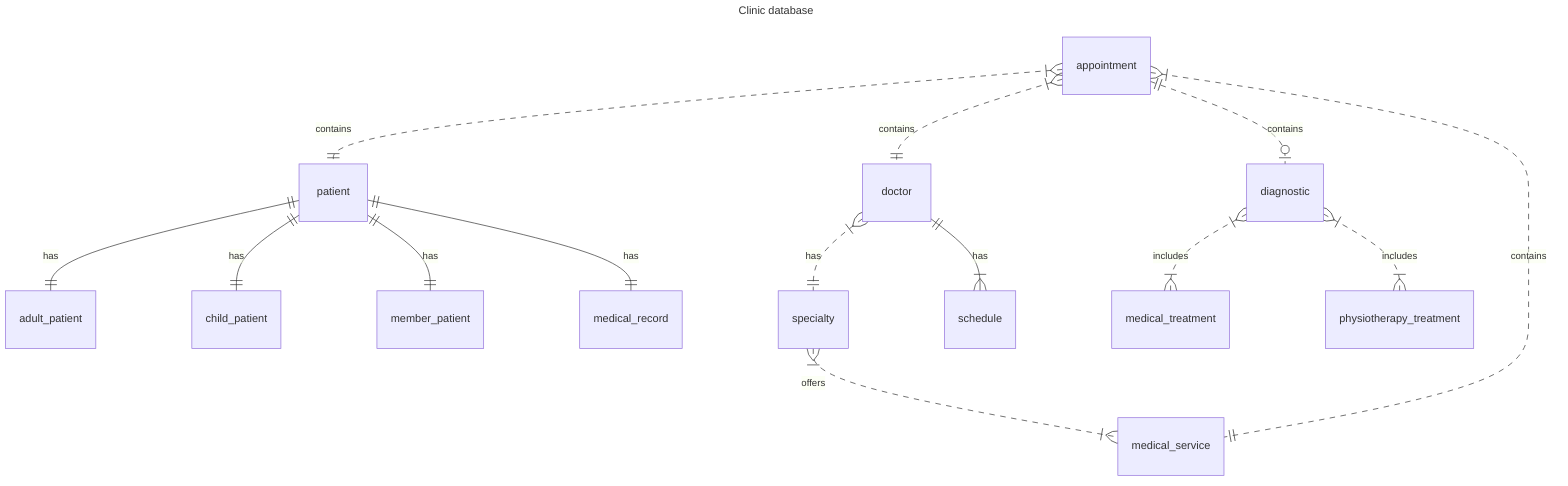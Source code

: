 ---
title: Clinic database
---
erDiagram
    patient ||--|| adult_patient : has
    patient ||--|| child_patient : has
    patient ||--|| member_patient : has
    patient ||--|| medical_record : has

    specialty }|..|{ medical_service : offers
    doctor ||--|{ schedule : has
    doctor }|..|| specialty : has

    diagnostic }|..|{ medical_treatment : includes
    diagnostic }|..|{ physiotherapy_treatment : includes

    appointment }|..|| doctor : contains
    appointment }|..|| patient : contains
    appointment }|..|| medical_service : contains
    appointment ||..o| diagnostic : contains